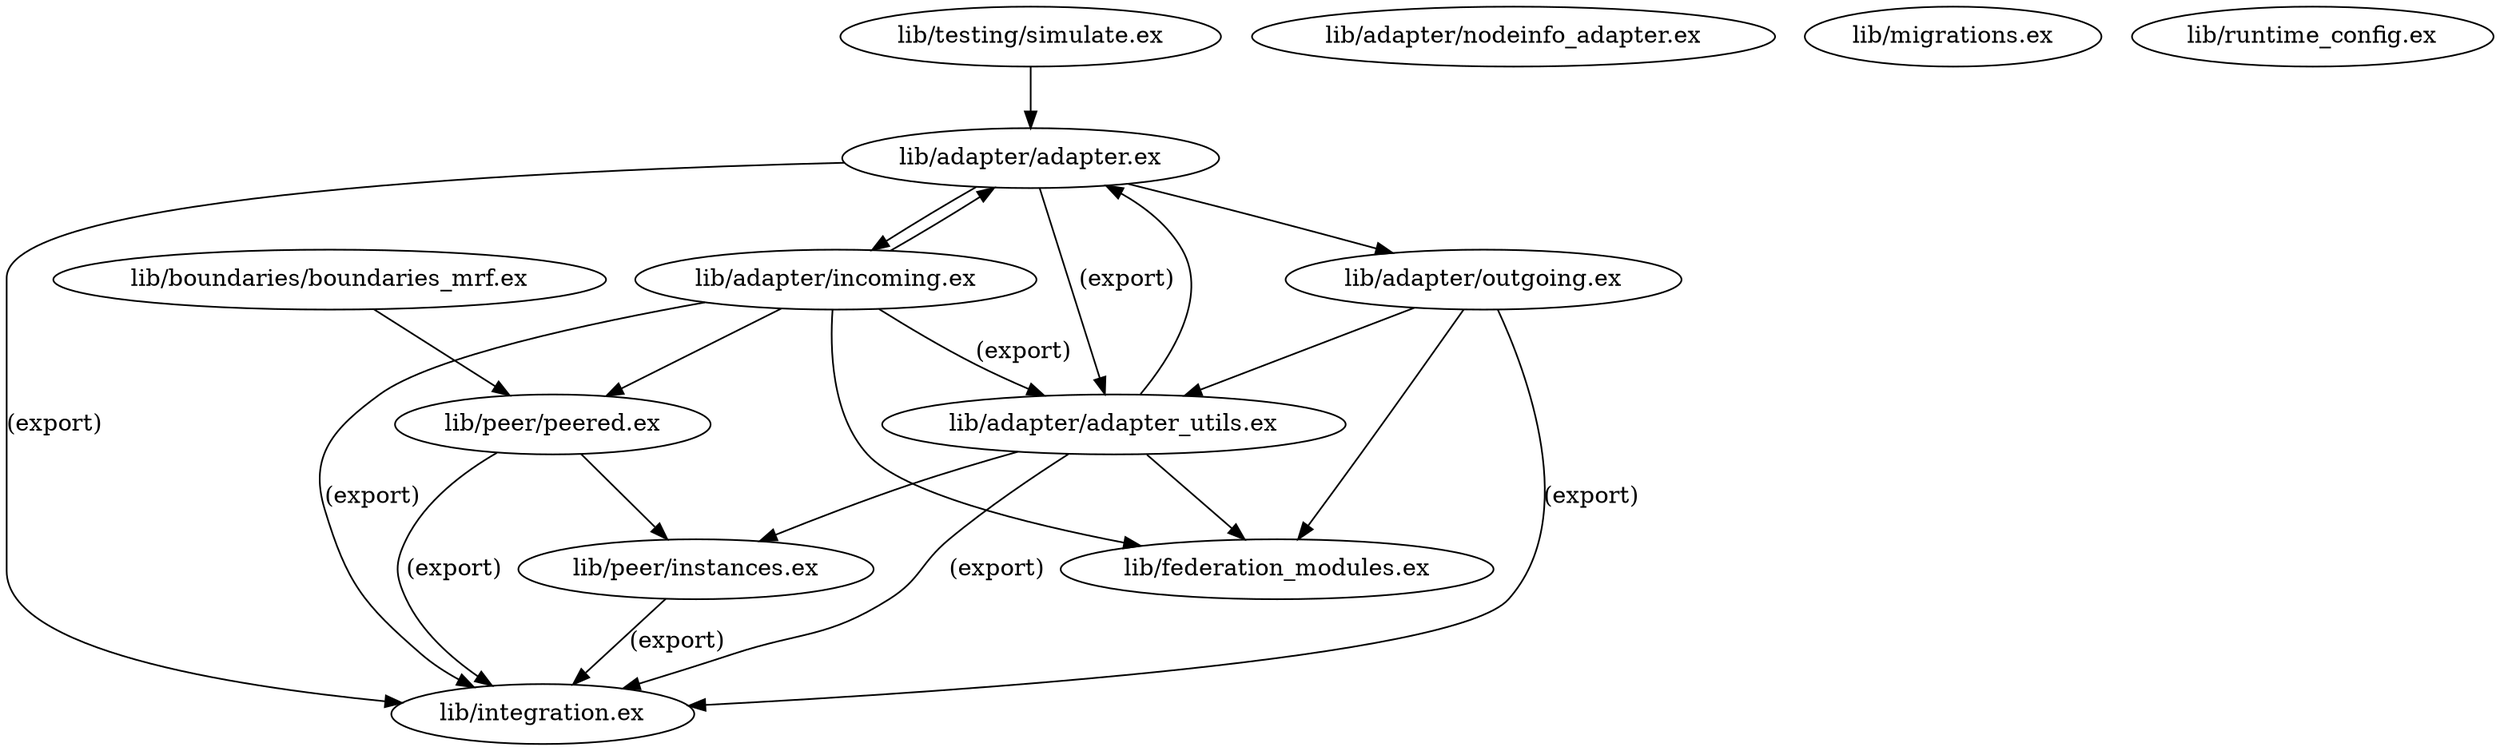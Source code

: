 digraph "xref graph" {
  "lib/adapter/adapter.ex"
  "lib/adapter/adapter.ex" -> "lib/adapter/adapter_utils.ex" [label="(export)"]
  "lib/adapter/adapter_utils.ex" -> "lib/adapter/adapter.ex"
  "lib/adapter/adapter_utils.ex" -> "lib/federation_modules.ex"
  "lib/adapter/adapter_utils.ex" -> "lib/integration.ex" [label="(export)"]
  "lib/adapter/adapter_utils.ex" -> "lib/peer/instances.ex"
  "lib/peer/instances.ex" -> "lib/integration.ex" [label="(export)"]
  "lib/adapter/adapter.ex" -> "lib/adapter/incoming.ex"
  "lib/adapter/incoming.ex" -> "lib/adapter/adapter.ex"
  "lib/adapter/incoming.ex" -> "lib/adapter/adapter_utils.ex" [label="(export)"]
  "lib/adapter/incoming.ex" -> "lib/federation_modules.ex"
  "lib/adapter/incoming.ex" -> "lib/integration.ex" [label="(export)"]
  "lib/adapter/incoming.ex" -> "lib/peer/peered.ex"
  "lib/peer/peered.ex" -> "lib/integration.ex" [label="(export)"]
  "lib/peer/peered.ex" -> "lib/peer/instances.ex"
  "lib/adapter/adapter.ex" -> "lib/adapter/outgoing.ex"
  "lib/adapter/outgoing.ex" -> "lib/adapter/adapter_utils.ex"
  "lib/adapter/outgoing.ex" -> "lib/federation_modules.ex"
  "lib/adapter/outgoing.ex" -> "lib/integration.ex" [label="(export)"]
  "lib/adapter/adapter.ex" -> "lib/integration.ex" [label="(export)"]
  "lib/adapter/adapter_utils.ex"
  "lib/adapter/incoming.ex"
  "lib/adapter/nodeinfo_adapter.ex"
  "lib/adapter/outgoing.ex"
  "lib/boundaries/boundaries_mrf.ex"
  "lib/boundaries/boundaries_mrf.ex" -> "lib/peer/peered.ex"
  "lib/federation_modules.ex"
  "lib/integration.ex"
  "lib/migrations.ex"
  "lib/peer/instances.ex"
  "lib/peer/peered.ex"
  "lib/runtime_config.ex"
  "lib/testing/simulate.ex"
  "lib/testing/simulate.ex" -> "lib/adapter/adapter.ex"
}
